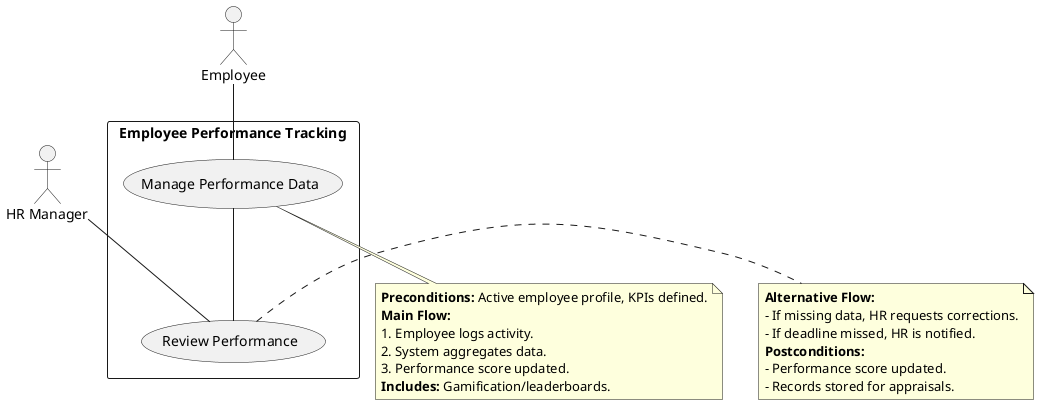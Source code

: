 @startuml
' Use the default top-to-bottom layout

actor "Employee" as Employee
actor "HR Manager" as HRManager

rectangle "Employee Performance Tracking" {
    usecase "Manage Performance Data" as UC_ManageData
    usecase "Review Performance" as UC_Review
}

Employee -- UC_ManageData
HRManager -- UC_Review
UC_ManageData -- UC_Review

note bottom of UC_ManageData
**Preconditions:** Active employee profile, KPIs defined.
**Main Flow:**
1. Employee logs activity.
2. System aggregates data.
3. Performance score updated.
**Includes:** Gamification/leaderboards.
end note

note right of UC_Review
**Alternative Flow:**
- If missing data, HR requests corrections.
- If deadline missed, HR is notified.
**Postconditions:**
- Performance score updated.
- Records stored for appraisals.
end note
@enduml



